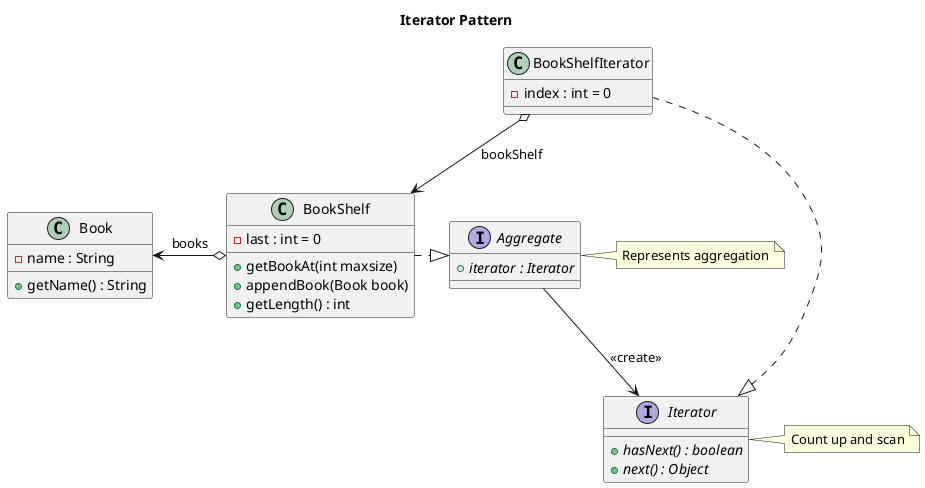@startuml
title Iterator Pattern

interface Aggregate  {
    + {abstract} iterator : Iterator
}
note right
    Represents aggregation
end note

class BookShelf {
    - last : int = 0
    + getBookAt(int maxsize)
    + appendBook(Book book)
    + getLength() : int
}

class Book {
    - name : String
    + getName() : String
}

interface Iterator {
    + {abstract} hasNext() : boolean
    + {abstract} next() : Object
}
note right
    Count up and scan
end note

class BookShelfIterator {
    - index : int = 0
}

' relations
BookShelf .|> Aggregate
BookShelf o-le-> Book : books

Aggregate --> Iterator : <<create>>

BookShelfIterator .|> Iterator
BookShelfIterator o--> BookShelf : bookShelf

@enduml